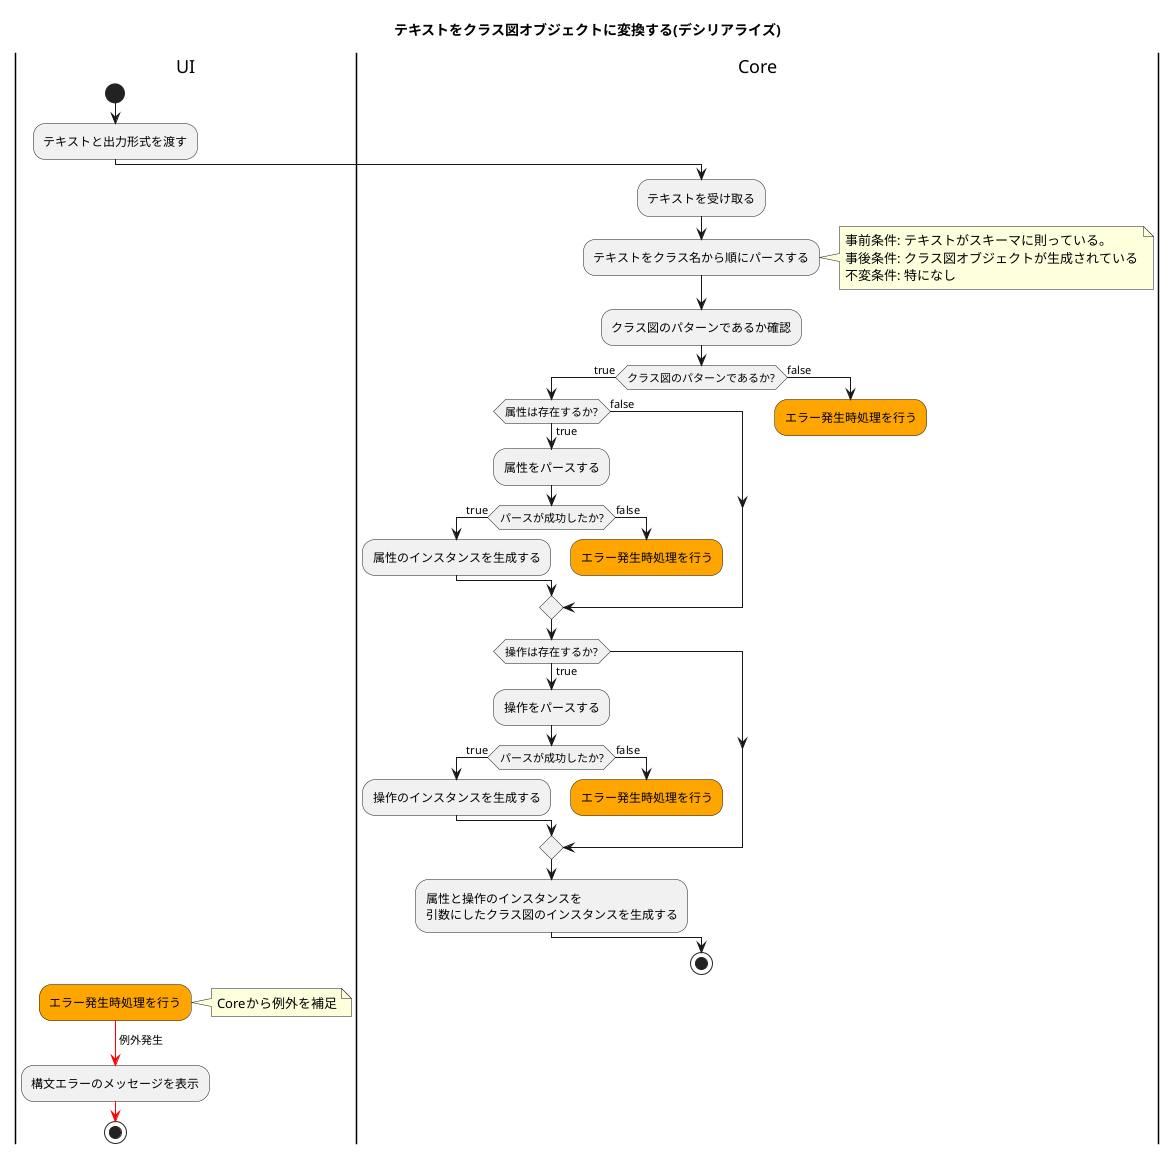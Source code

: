 @startuml

title テキストをクラス図オブジェクトに変換する(デシリアライズ)
'OOPの用語について参考資料: https://qiita.com/suin/items/3657f0ebde7f63c632f3

' 属性: field, property等
' 操作: method, constructor等

|UI|
start
:テキストと出力形式を渡す;

|Core|
:テキストを受け取る;
:テキストをクラス名から順にパースする;
note right
  事前条件: テキストがスキーマに則っている。
  事後条件: クラス図オブジェクトが生成されている
  不変条件: 特になし
end note
:クラス図のパターンであるか確認;
if (クラス図のパターンであるか?) then (true)
  if (属性は存在するか?) then (true)
    :属性をパースする;
    if (パースが成功したか?) then (true)
      :属性のインスタンスを生成する;
    else (false)
      ' 事後条件を保証できないため
      #Orange:エラー発生時処理を行う;
      detach
    endif
  else (false)
  endif

  if (操作は存在するか?) then (true)
    :操作をパースする;
    if (パースが成功したか?) then (true)
      :操作のインスタンスを生成する;
    else (false)
      ' 事後条件を保証できないため
      #Orange:エラー発生時処理を行う;
      detach
    endif
  endif
  :属性と操作のインスタンスを\n引数にしたクラス図のインスタンスを生成する;

else (false)
  #Orange:エラー発生時処理を行う;
  detach
endif
stop

|UI|
#Orange:エラー発生時処理を行う;

note right
  Coreから例外を補足
end note
-[#red]-> 例外発生;
:構文エラーのメッセージを表示;
-[#red]->
stop
|Core|
@enduml